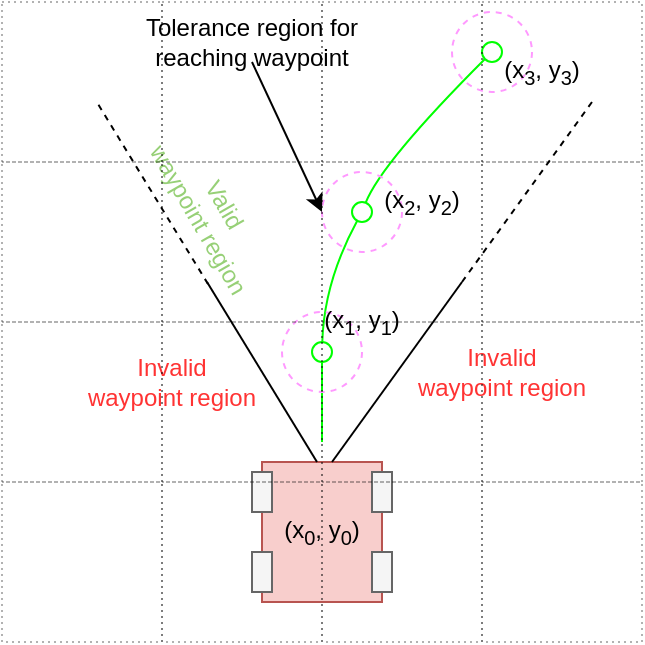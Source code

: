 <mxfile version="13.0.3" type="device"><diagram id="3IcN2nJRXO8e84ymhn59" name="Page-1"><mxGraphModel dx="813" dy="487" grid="1" gridSize="10" guides="1" tooltips="1" connect="1" arrows="1" fold="1" page="1" pageScale="1" pageWidth="850" pageHeight="1100" math="0" shadow="0"><root><mxCell id="0"/><mxCell id="1" parent="0"/><mxCell id="XuR0u671t4hXoqLGZffo-1" value="" style="rounded=0;whiteSpace=wrap;html=1;rotation=90;fillColor=#f8cecc;strokeColor=#b85450;" parent="1" vertex="1"><mxGeometry x="365" y="315" width="70" height="60" as="geometry"/></mxCell><mxCell id="XuR0u671t4hXoqLGZffo-2" value="" style="rounded=0;whiteSpace=wrap;html=1;fillColor=#f5f5f5;strokeColor=#666666;fontColor=#333333;" parent="1" vertex="1"><mxGeometry x="365" y="315" width="10" height="20" as="geometry"/></mxCell><mxCell id="XuR0u671t4hXoqLGZffo-3" value="" style="rounded=0;whiteSpace=wrap;html=1;fillColor=#f5f5f5;strokeColor=#666666;fontColor=#333333;" parent="1" vertex="1"><mxGeometry x="365" y="355" width="10" height="20" as="geometry"/></mxCell><mxCell id="XuR0u671t4hXoqLGZffo-4" value="" style="rounded=0;whiteSpace=wrap;html=1;fillColor=#f5f5f5;strokeColor=#666666;fontColor=#333333;" parent="1" vertex="1"><mxGeometry x="425" y="315" width="10" height="20" as="geometry"/></mxCell><mxCell id="XuR0u671t4hXoqLGZffo-5" value="" style="rounded=0;whiteSpace=wrap;html=1;fillColor=#f5f5f5;strokeColor=#666666;fontColor=#333333;" parent="1" vertex="1"><mxGeometry x="425" y="355" width="10" height="20" as="geometry"/></mxCell><mxCell id="XuR0u671t4hXoqLGZffo-6" value="" style="endArrow=none;html=1;" parent="1" edge="1"><mxGeometry width="50" height="50" relative="1" as="geometry"><mxPoint x="405" y="310" as="sourcePoint"/><mxPoint x="470" y="220" as="targetPoint"/></mxGeometry></mxCell><mxCell id="XuR0u671t4hXoqLGZffo-7" value="" style="endArrow=none;html=1;" parent="1" edge="1"><mxGeometry width="50" height="50" relative="1" as="geometry"><mxPoint x="397.5" y="310" as="sourcePoint"/><mxPoint x="342.5" y="220" as="targetPoint"/></mxGeometry></mxCell><mxCell id="XuR0u671t4hXoqLGZffo-9" value="" style="ellipse;whiteSpace=wrap;html=1;aspect=fixed;strokeColor=#00FF00;" parent="1" vertex="1"><mxGeometry x="395" y="250" width="10" height="10" as="geometry"/></mxCell><mxCell id="XuR0u671t4hXoqLGZffo-11" value="" style="curved=1;endArrow=none;html=1;strokeColor=#00FF00;endFill=0;" parent="1" target="XuR0u671t4hXoqLGZffo-9" edge="1"><mxGeometry width="50" height="50" relative="1" as="geometry"><mxPoint x="400" y="300" as="sourcePoint"/><mxPoint x="500" y="40" as="targetPoint"/><Array as="points"/></mxGeometry></mxCell><mxCell id="XuR0u671t4hXoqLGZffo-12" value="" style="ellipse;whiteSpace=wrap;html=1;aspect=fixed;strokeColor=#00FF00;" parent="1" vertex="1"><mxGeometry x="415" y="180" width="10" height="10" as="geometry"/></mxCell><mxCell id="XuR0u671t4hXoqLGZffo-13" value="" style="curved=1;endArrow=none;html=1;strokeColor=#00FF00;endFill=0;" parent="1" source="XuR0u671t4hXoqLGZffo-9" target="XuR0u671t4hXoqLGZffo-12" edge="1"><mxGeometry width="50" height="50" relative="1" as="geometry"><mxPoint x="399.63" y="250.014" as="sourcePoint"/><mxPoint x="500" y="40" as="targetPoint"/><Array as="points"><mxPoint x="401" y="220"/></Array></mxGeometry></mxCell><mxCell id="XuR0u671t4hXoqLGZffo-14" value="" style="ellipse;whiteSpace=wrap;html=1;aspect=fixed;strokeColor=#00FF00;" parent="1" vertex="1"><mxGeometry x="480" y="100" width="10" height="10" as="geometry"/></mxCell><mxCell id="XuR0u671t4hXoqLGZffo-15" value="" style="curved=1;endArrow=none;html=1;strokeColor=#00FF00;endFill=0;" parent="1" source="XuR0u671t4hXoqLGZffo-12" target="XuR0u671t4hXoqLGZffo-14" edge="1"><mxGeometry width="50" height="50" relative="1" as="geometry"><mxPoint x="399.414" y="200.034" as="sourcePoint"/><mxPoint x="500" y="40" as="targetPoint"/><Array as="points"><mxPoint x="430" y="160"/></Array></mxGeometry></mxCell><mxCell id="XuR0u671t4hXoqLGZffo-22" value="" style="ellipse;whiteSpace=wrap;html=1;aspect=fixed;strokeColor=#FF99FF;dashed=1;fillColor=none;" parent="1" vertex="1"><mxGeometry x="380" y="235" width="40" height="40" as="geometry"/></mxCell><mxCell id="XuR0u671t4hXoqLGZffo-24" value="" style="ellipse;whiteSpace=wrap;html=1;aspect=fixed;strokeColor=#FF99FF;dashed=1;fillColor=none;" parent="1" vertex="1"><mxGeometry x="400" y="165" width="40" height="40" as="geometry"/></mxCell><mxCell id="XuR0u671t4hXoqLGZffo-25" value="" style="ellipse;whiteSpace=wrap;html=1;aspect=fixed;strokeColor=#FF99FF;dashed=1;fillColor=none;" parent="1" vertex="1"><mxGeometry x="465" y="85" width="40" height="40" as="geometry"/></mxCell><mxCell id="XuR0u671t4hXoqLGZffo-26" value="" style="endArrow=classic;html=1;strokeColor=#000000;entryX=0;entryY=0.5;entryDx=0;entryDy=0;exitX=0.5;exitY=1;exitDx=0;exitDy=0;" parent="1" source="XuR0u671t4hXoqLGZffo-27" target="XuR0u671t4hXoqLGZffo-24" edge="1"><mxGeometry width="50" height="50" relative="1" as="geometry"><mxPoint x="330" y="150" as="sourcePoint"/><mxPoint x="320" y="110" as="targetPoint"/></mxGeometry></mxCell><mxCell id="XuR0u671t4hXoqLGZffo-27" value="Tolerance region for reaching waypoint" style="text;html=1;strokeColor=none;fillColor=none;align=center;verticalAlign=middle;whiteSpace=wrap;rounded=0;dashed=1;" parent="1" vertex="1"><mxGeometry x="290" y="90" width="150" height="20" as="geometry"/></mxCell><mxCell id="XuR0u671t4hXoqLGZffo-28" value="(x&lt;sub&gt;0&lt;/sub&gt;, y&lt;sub&gt;0&lt;/sub&gt;)" style="text;html=1;strokeColor=none;fillColor=none;align=center;verticalAlign=middle;whiteSpace=wrap;rounded=0;dashed=1;" parent="1" vertex="1"><mxGeometry x="370" y="335" width="60" height="20" as="geometry"/></mxCell><mxCell id="XuR0u671t4hXoqLGZffo-29" value="(x&lt;sub&gt;1&lt;/sub&gt;, y&lt;sub&gt;1&lt;/sub&gt;)" style="text;html=1;strokeColor=none;fillColor=none;align=center;verticalAlign=middle;whiteSpace=wrap;rounded=0;dashed=1;" parent="1" vertex="1"><mxGeometry x="390" y="230" width="60" height="20" as="geometry"/></mxCell><mxCell id="XuR0u671t4hXoqLGZffo-30" value="(x&lt;sub&gt;2&lt;/sub&gt;, y&lt;sub&gt;2&lt;/sub&gt;)" style="text;html=1;strokeColor=none;fillColor=none;align=center;verticalAlign=middle;whiteSpace=wrap;rounded=0;dashed=1;" parent="1" vertex="1"><mxGeometry x="420" y="170" width="60" height="20" as="geometry"/></mxCell><mxCell id="XuR0u671t4hXoqLGZffo-31" value="(x&lt;sub&gt;3&lt;/sub&gt;, y&lt;sub&gt;3&lt;/sub&gt;)" style="text;html=1;strokeColor=none;fillColor=none;align=center;verticalAlign=middle;whiteSpace=wrap;rounded=0;dashed=1;" parent="1" vertex="1"><mxGeometry x="480" y="105" width="60" height="20" as="geometry"/></mxCell><mxCell id="XuR0u671t4hXoqLGZffo-33" value="" style="endArrow=none;html=1;dashed=1;" parent="1" edge="1"><mxGeometry width="50" height="50" relative="1" as="geometry"><mxPoint x="343" y="221" as="sourcePoint"/><mxPoint x="288.0" y="131" as="targetPoint"/></mxGeometry></mxCell><mxCell id="XuR0u671t4hXoqLGZffo-34" value="" style="endArrow=none;html=1;dashed=1;" parent="1" edge="1"><mxGeometry width="50" height="50" relative="1" as="geometry"><mxPoint x="470" y="220" as="sourcePoint"/><mxPoint x="535" y="130" as="targetPoint"/></mxGeometry></mxCell><mxCell id="XuR0u671t4hXoqLGZffo-35" value="&lt;font color=&quot;#ff3333&quot;&gt;Invalid&lt;br&gt;waypoint region&lt;/font&gt;" style="text;html=1;strokeColor=none;fillColor=none;align=center;verticalAlign=middle;whiteSpace=wrap;rounded=0;dashed=1;" parent="1" vertex="1"><mxGeometry x="275" y="260" width="100" height="20" as="geometry"/></mxCell><mxCell id="XuR0u671t4hXoqLGZffo-36" value="&lt;font color=&quot;#ff3333&quot;&gt;Invalid&lt;br&gt;waypoint region&lt;/font&gt;" style="text;html=1;strokeColor=none;fillColor=none;align=center;verticalAlign=middle;whiteSpace=wrap;rounded=0;dashed=1;" parent="1" vertex="1"><mxGeometry x="440" y="255" width="100" height="20" as="geometry"/></mxCell><mxCell id="XuR0u671t4hXoqLGZffo-37" value="&lt;font color=&quot;#97d077&quot;&gt;Valid&lt;br&gt;waypoint region&lt;/font&gt;" style="text;html=1;strokeColor=none;fillColor=none;align=center;verticalAlign=middle;whiteSpace=wrap;rounded=0;dashed=1;rotation=60;" parent="1" vertex="1"><mxGeometry x="295" y="175" width="100" height="20" as="geometry"/></mxCell><mxCell id="QsnW32KsWqjqZk_yKgso-1" value="" style="whiteSpace=wrap;html=1;aspect=fixed;fillColor=none;dashed=1;dashPattern=1 2;opacity=30;" vertex="1" parent="1"><mxGeometry x="400" y="160" width="80" height="80" as="geometry"/></mxCell><mxCell id="QsnW32KsWqjqZk_yKgso-2" value="" style="whiteSpace=wrap;html=1;aspect=fixed;fillColor=none;dashed=1;dashPattern=1 2;opacity=30;" vertex="1" parent="1"><mxGeometry x="400" y="240" width="80" height="80" as="geometry"/></mxCell><mxCell id="QsnW32KsWqjqZk_yKgso-3" value="" style="whiteSpace=wrap;html=1;aspect=fixed;fillColor=none;dashed=1;dashPattern=1 2;opacity=30;" vertex="1" parent="1"><mxGeometry x="400" y="320" width="80" height="80" as="geometry"/></mxCell><mxCell id="QsnW32KsWqjqZk_yKgso-4" value="" style="whiteSpace=wrap;html=1;aspect=fixed;fillColor=none;dashed=1;dashPattern=1 2;opacity=30;" vertex="1" parent="1"><mxGeometry x="400" y="80" width="80" height="80" as="geometry"/></mxCell><mxCell id="QsnW32KsWqjqZk_yKgso-5" value="" style="whiteSpace=wrap;html=1;aspect=fixed;fillColor=none;dashed=1;dashPattern=1 2;opacity=30;" vertex="1" parent="1"><mxGeometry x="480" y="80" width="80" height="80" as="geometry"/></mxCell><mxCell id="QsnW32KsWqjqZk_yKgso-6" value="" style="whiteSpace=wrap;html=1;aspect=fixed;fillColor=none;dashed=1;dashPattern=1 2;opacity=30;" vertex="1" parent="1"><mxGeometry x="480" y="160" width="80" height="80" as="geometry"/></mxCell><mxCell id="QsnW32KsWqjqZk_yKgso-7" value="" style="whiteSpace=wrap;html=1;aspect=fixed;fillColor=none;dashed=1;dashPattern=1 2;opacity=30;" vertex="1" parent="1"><mxGeometry x="480" y="240" width="80" height="80" as="geometry"/></mxCell><mxCell id="QsnW32KsWqjqZk_yKgso-8" value="" style="whiteSpace=wrap;html=1;aspect=fixed;fillColor=none;dashed=1;dashPattern=1 2;opacity=30;" vertex="1" parent="1"><mxGeometry x="480" y="320" width="80" height="80" as="geometry"/></mxCell><mxCell id="QsnW32KsWqjqZk_yKgso-10" value="" style="whiteSpace=wrap;html=1;aspect=fixed;fillColor=none;dashed=1;dashPattern=1 2;opacity=30;" vertex="1" parent="1"><mxGeometry x="320" y="80" width="80" height="80" as="geometry"/></mxCell><mxCell id="QsnW32KsWqjqZk_yKgso-11" value="" style="whiteSpace=wrap;html=1;aspect=fixed;fillColor=none;dashed=1;dashPattern=1 2;opacity=30;" vertex="1" parent="1"><mxGeometry x="320" y="160" width="80" height="80" as="geometry"/></mxCell><mxCell id="QsnW32KsWqjqZk_yKgso-12" value="" style="whiteSpace=wrap;html=1;aspect=fixed;fillColor=none;dashed=1;dashPattern=1 2;opacity=30;" vertex="1" parent="1"><mxGeometry x="320" y="240" width="80" height="80" as="geometry"/></mxCell><mxCell id="QsnW32KsWqjqZk_yKgso-13" value="" style="whiteSpace=wrap;html=1;aspect=fixed;fillColor=none;dashed=1;dashPattern=1 2;opacity=30;" vertex="1" parent="1"><mxGeometry x="320" y="320" width="80" height="80" as="geometry"/></mxCell><mxCell id="QsnW32KsWqjqZk_yKgso-14" value="" style="whiteSpace=wrap;html=1;aspect=fixed;fillColor=none;dashed=1;dashPattern=1 2;opacity=30;" vertex="1" parent="1"><mxGeometry x="240" y="80" width="80" height="80" as="geometry"/></mxCell><mxCell id="QsnW32KsWqjqZk_yKgso-15" value="" style="whiteSpace=wrap;html=1;aspect=fixed;fillColor=none;dashed=1;dashPattern=1 2;opacity=30;" vertex="1" parent="1"><mxGeometry x="240" y="160" width="80" height="80" as="geometry"/></mxCell><mxCell id="QsnW32KsWqjqZk_yKgso-16" value="" style="whiteSpace=wrap;html=1;aspect=fixed;fillColor=none;dashed=1;dashPattern=1 2;opacity=30;" vertex="1" parent="1"><mxGeometry x="240" y="240" width="80" height="80" as="geometry"/></mxCell><mxCell id="QsnW32KsWqjqZk_yKgso-17" value="" style="whiteSpace=wrap;html=1;aspect=fixed;fillColor=none;dashed=1;dashPattern=1 2;opacity=30;" vertex="1" parent="1"><mxGeometry x="240" y="320" width="80" height="80" as="geometry"/></mxCell></root></mxGraphModel></diagram></mxfile>